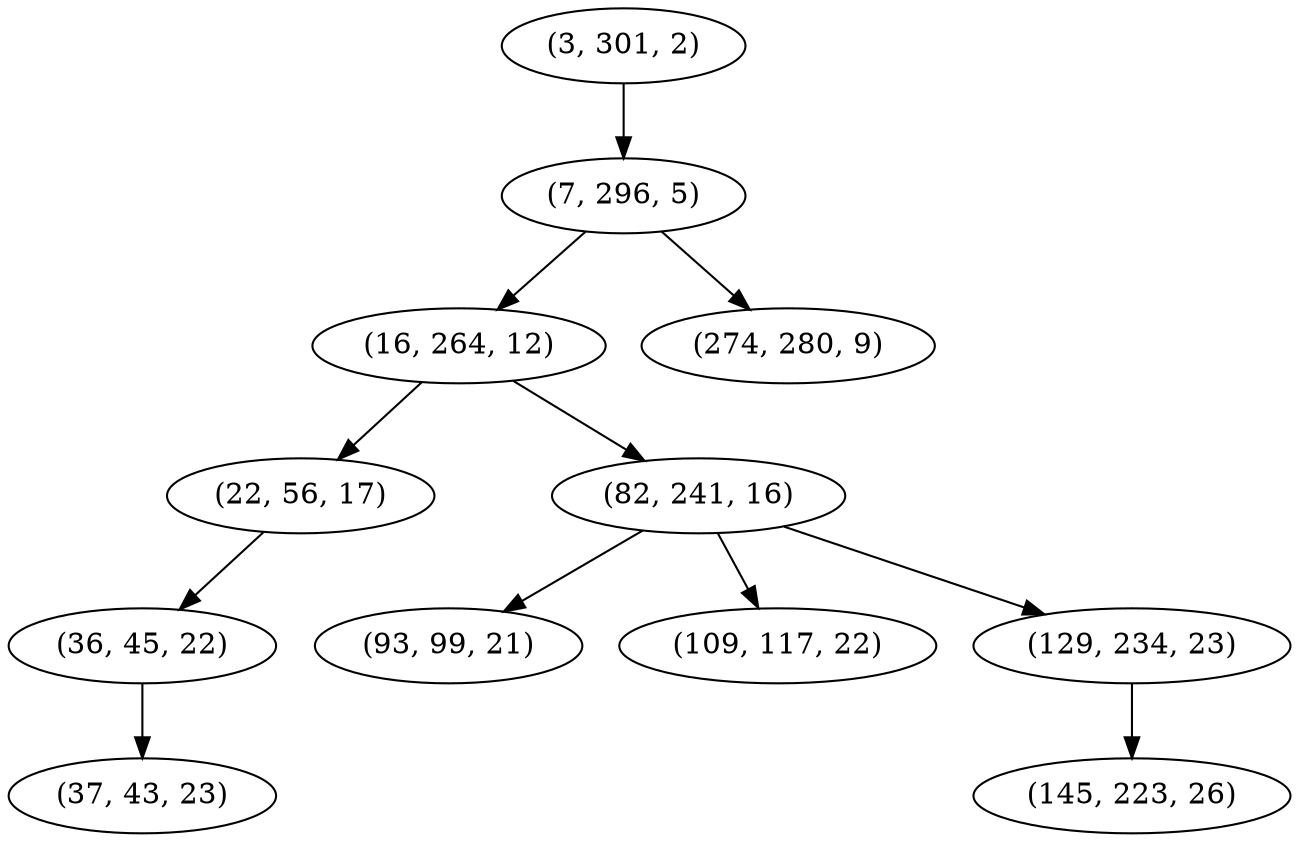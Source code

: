 digraph tree {
    "(3, 301, 2)";
    "(7, 296, 5)";
    "(16, 264, 12)";
    "(22, 56, 17)";
    "(36, 45, 22)";
    "(37, 43, 23)";
    "(82, 241, 16)";
    "(93, 99, 21)";
    "(109, 117, 22)";
    "(129, 234, 23)";
    "(145, 223, 26)";
    "(274, 280, 9)";
    "(3, 301, 2)" -> "(7, 296, 5)";
    "(7, 296, 5)" -> "(16, 264, 12)";
    "(7, 296, 5)" -> "(274, 280, 9)";
    "(16, 264, 12)" -> "(22, 56, 17)";
    "(16, 264, 12)" -> "(82, 241, 16)";
    "(22, 56, 17)" -> "(36, 45, 22)";
    "(36, 45, 22)" -> "(37, 43, 23)";
    "(82, 241, 16)" -> "(93, 99, 21)";
    "(82, 241, 16)" -> "(109, 117, 22)";
    "(82, 241, 16)" -> "(129, 234, 23)";
    "(129, 234, 23)" -> "(145, 223, 26)";
}

